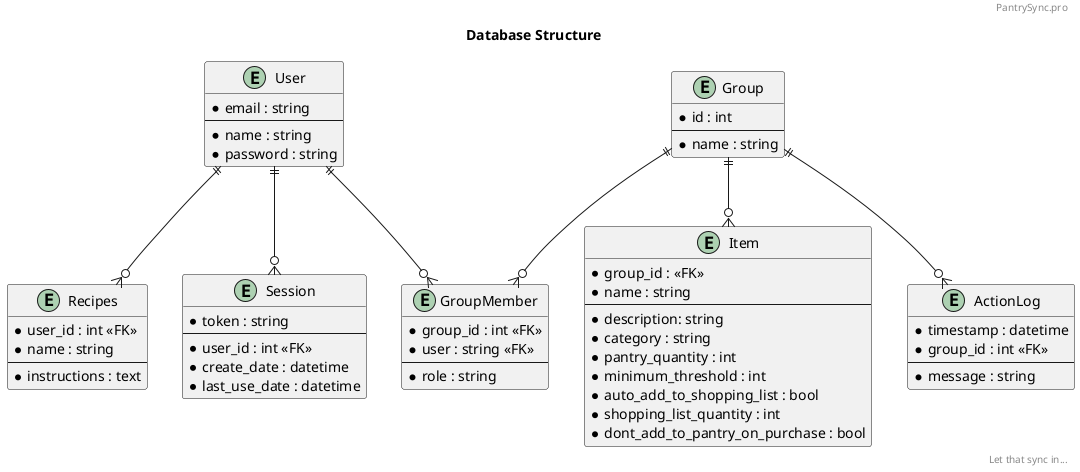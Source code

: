 @startuml Pantry Manager Classes

header PantrySync.pro
right footer Let that sync in...
title Database Structure

    entity User {
        *email : string
        --
        *name : string
        *password : string
    }

    entity Group {
        *id : int
        --
        *name : string
    }

    entity GroupMember {
        *group_id : int <<FK>>
        *user : string <<FK>>
        --
        *role : string
    }

    entity Recipes {
        *user_id : int <<FK>>
        *name : string
        --
        /' Including ingredients here for the purpose of identifying possible recipes for given ingredients would
           require a more advanced structure.
        '/
        *instructions : text
    }

     entity Item {
         *group_id : <<FK>>
         *name : string
         --
         *description: string
         *category : string
         *pantry_quantity : int
         *minimum_threshold : int
         *auto_add_to_shopping_list : bool
         *shopping_list_quantity : int
         *dont_add_to_pantry_on_purchase : bool
     }

    entity ActionLog {
        *timestamp : datetime
        *group_id : int <<FK>>
        --
        *message : string
    }

    entity Session {
        *token : string
        --
        *user_id : int <<FK>>
        *create_date : datetime
        *last_use_date : datetime
    }

    User  ||--o{ GroupMember
    User  ||--o{ Recipes
    User  ||--o{ Session
    Group ||--o{ ActionLog
    Group ||--o{ GroupMember
    Group ||--o{ Item

@enduml
